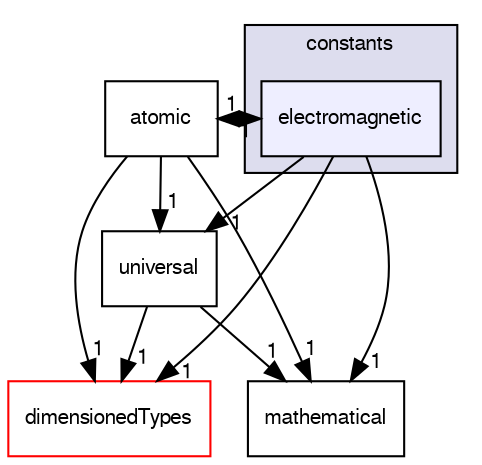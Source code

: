 digraph "src/OpenFOAM/global/constants/electromagnetic" {
  bgcolor=transparent;
  compound=true
  node [ fontsize="10", fontname="FreeSans"];
  edge [ labelfontsize="10", labelfontname="FreeSans"];
  subgraph clusterdir_b19db2d11b7f3a11ba09bd713d4f9fa8 {
    graph [ bgcolor="#ddddee", pencolor="black", label="constants" fontname="FreeSans", fontsize="10", URL="dir_b19db2d11b7f3a11ba09bd713d4f9fa8.html"]
  dir_10c741ae21e00d19e4dfea4291468fca [shape=box, label="electromagnetic", style="filled", fillcolor="#eeeeff", pencolor="black", URL="dir_10c741ae21e00d19e4dfea4291468fca.html"];
  }
  dir_d4979fdf35c07e0caec68718d229a4b4 [shape=box label="dimensionedTypes" color="red" URL="dir_d4979fdf35c07e0caec68718d229a4b4.html"];
  dir_056b19ab93c1267082645537e7cfa88a [shape=box label="atomic" URL="dir_056b19ab93c1267082645537e7cfa88a.html"];
  dir_f2c9a2d2c9f9a7a5c230d027402c3ec0 [shape=box label="mathematical" URL="dir_f2c9a2d2c9f9a7a5c230d027402c3ec0.html"];
  dir_c581f5c44961edd96541b1df8ea36dac [shape=box label="universal" URL="dir_c581f5c44961edd96541b1df8ea36dac.html"];
  dir_10c741ae21e00d19e4dfea4291468fca->dir_d4979fdf35c07e0caec68718d229a4b4 [headlabel="1", labeldistance=1.5 headhref="dir_001910_001821.html"];
  dir_10c741ae21e00d19e4dfea4291468fca->dir_056b19ab93c1267082645537e7cfa88a [headlabel="1", labeldistance=1.5 headhref="dir_001910_001909.html"];
  dir_10c741ae21e00d19e4dfea4291468fca->dir_f2c9a2d2c9f9a7a5c230d027402c3ec0 [headlabel="1", labeldistance=1.5 headhref="dir_001910_001912.html"];
  dir_10c741ae21e00d19e4dfea4291468fca->dir_c581f5c44961edd96541b1df8ea36dac [headlabel="1", labeldistance=1.5 headhref="dir_001910_001915.html"];
  dir_056b19ab93c1267082645537e7cfa88a->dir_10c741ae21e00d19e4dfea4291468fca [headlabel="1", labeldistance=1.5 headhref="dir_001909_001910.html"];
  dir_056b19ab93c1267082645537e7cfa88a->dir_d4979fdf35c07e0caec68718d229a4b4 [headlabel="1", labeldistance=1.5 headhref="dir_001909_001821.html"];
  dir_056b19ab93c1267082645537e7cfa88a->dir_f2c9a2d2c9f9a7a5c230d027402c3ec0 [headlabel="1", labeldistance=1.5 headhref="dir_001909_001912.html"];
  dir_056b19ab93c1267082645537e7cfa88a->dir_c581f5c44961edd96541b1df8ea36dac [headlabel="1", labeldistance=1.5 headhref="dir_001909_001915.html"];
  dir_c581f5c44961edd96541b1df8ea36dac->dir_d4979fdf35c07e0caec68718d229a4b4 [headlabel="1", labeldistance=1.5 headhref="dir_001915_001821.html"];
  dir_c581f5c44961edd96541b1df8ea36dac->dir_f2c9a2d2c9f9a7a5c230d027402c3ec0 [headlabel="1", labeldistance=1.5 headhref="dir_001915_001912.html"];
}
